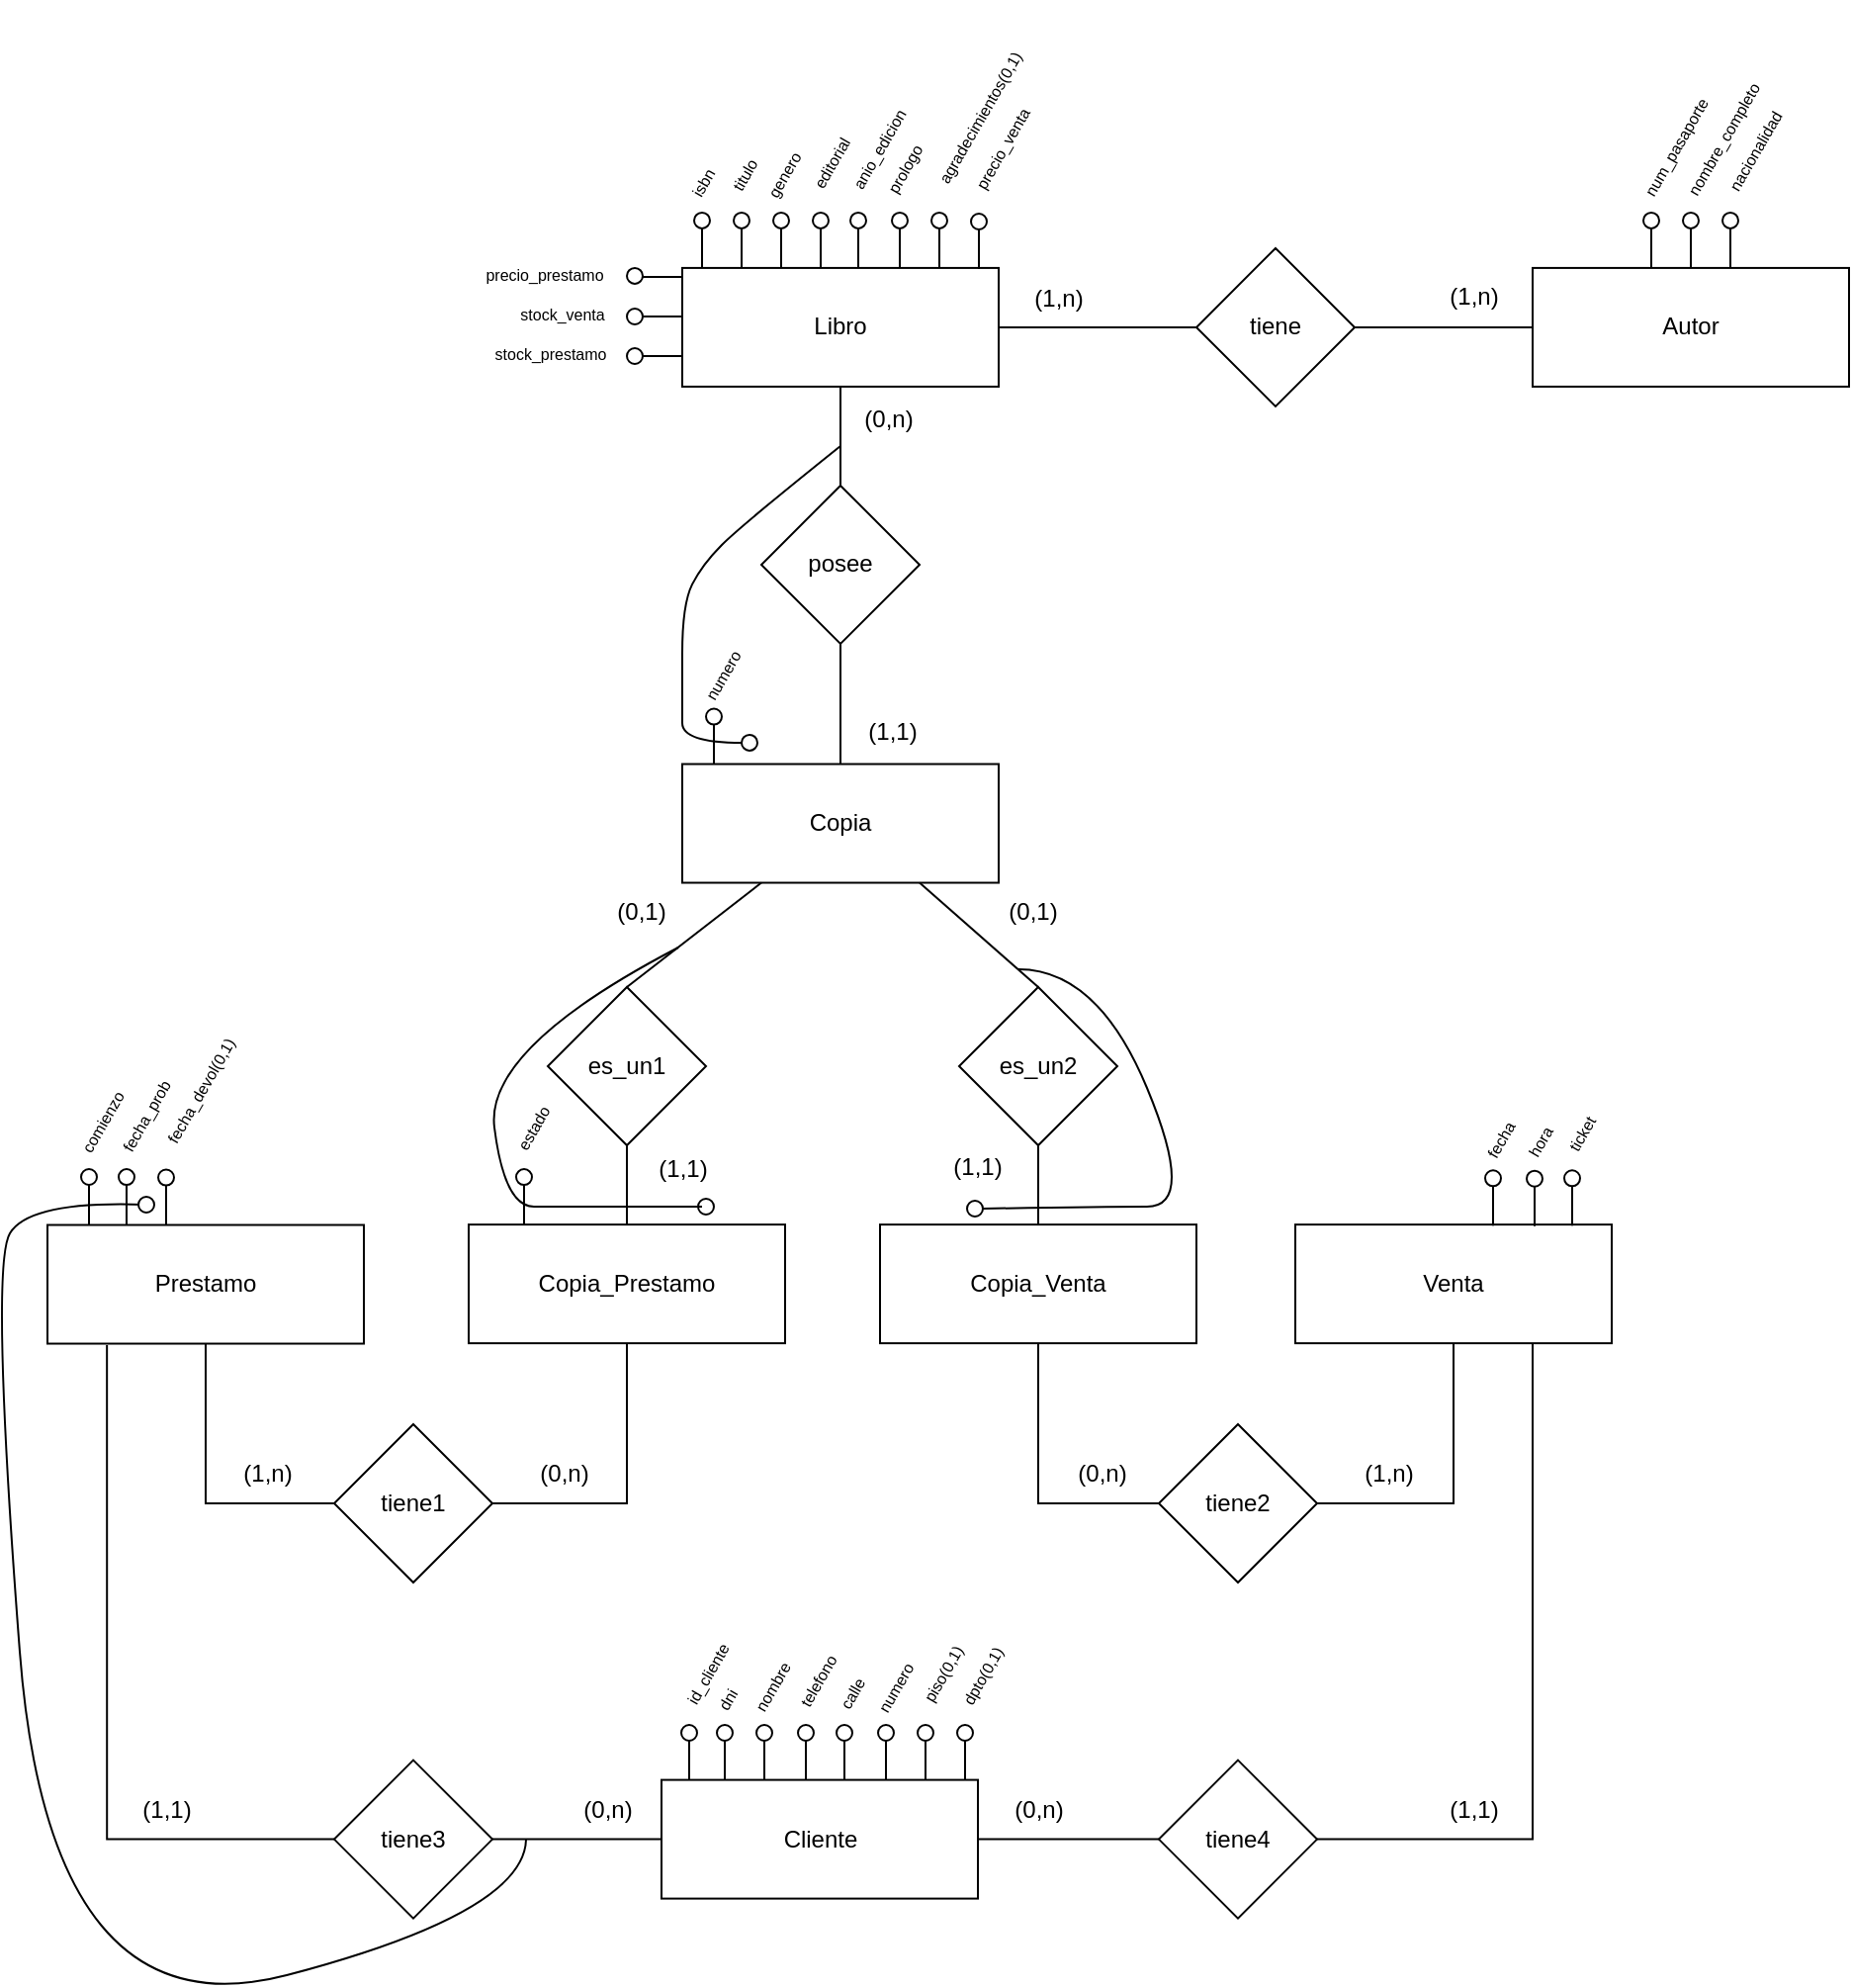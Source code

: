 <mxfile version="26.2.7">
  <diagram name="Page-1" id="rN2KOYrv98jf9-0r46Vi">
    <mxGraphModel dx="308" dy="187" grid="1" gridSize="10" guides="1" tooltips="1" connect="1" arrows="1" fold="1" page="1" pageScale="1" pageWidth="850" pageHeight="1100" math="0" shadow="0">
      <root>
        <mxCell id="0" />
        <mxCell id="1" parent="0" />
        <mxCell id="F5lC8ROlCVbnqiS2axrL-276" value="Libro" style="rounded=0;whiteSpace=wrap;html=1;" parent="1" vertex="1">
          <mxGeometry x="970" y="555.46" width="160" height="60" as="geometry" />
        </mxCell>
        <mxCell id="7832xU1PNel_KDjzZkY2-46" style="edgeStyle=orthogonalEdgeStyle;rounded=0;orthogonalLoop=1;jettySize=auto;html=1;entryX=0;entryY=0.5;entryDx=0;entryDy=0;endArrow=none;startFill=0;" parent="1" source="F5lC8ROlCVbnqiS2axrL-278" target="7832xU1PNel_KDjzZkY2-44" edge="1">
          <mxGeometry relative="1" as="geometry" />
        </mxCell>
        <mxCell id="F5lC8ROlCVbnqiS2axrL-278" value="Cliente" style="rounded=0;whiteSpace=wrap;html=1;" parent="1" vertex="1">
          <mxGeometry x="959.5" y="1319.8" width="160" height="60" as="geometry" />
        </mxCell>
        <mxCell id="F5lC8ROlCVbnqiS2axrL-279" value="Copia" style="rounded=0;whiteSpace=wrap;html=1;" parent="1" vertex="1">
          <mxGeometry x="970" y="806.26" width="160" height="60" as="geometry" />
        </mxCell>
        <mxCell id="iFXGM3Lhm5ijHi3Wt9cB-23" style="edgeStyle=orthogonalEdgeStyle;rounded=0;orthogonalLoop=1;jettySize=auto;html=1;entryX=0.5;entryY=1;entryDx=0;entryDy=0;endArrow=none;startFill=0;" edge="1" parent="1" source="F5lC8ROlCVbnqiS2axrL-281" target="iFXGM3Lhm5ijHi3Wt9cB-22">
          <mxGeometry relative="1" as="geometry" />
        </mxCell>
        <mxCell id="F5lC8ROlCVbnqiS2axrL-281" value="Copia_Venta" style="rounded=0;whiteSpace=wrap;html=1;" parent="1" vertex="1">
          <mxGeometry x="1070" y="1039.06" width="160" height="60" as="geometry" />
        </mxCell>
        <mxCell id="F5lC8ROlCVbnqiS2axrL-282" value="Copia_Prestamo" style="rounded=0;whiteSpace=wrap;html=1;" parent="1" vertex="1">
          <mxGeometry x="862" y="1039.06" width="160" height="60" as="geometry" />
        </mxCell>
        <mxCell id="F5lC8ROlCVbnqiS2axrL-284" value="Venta" style="rounded=0;whiteSpace=wrap;html=1;" parent="1" vertex="1">
          <mxGeometry x="1280" y="1039.06" width="160" height="60" as="geometry" />
        </mxCell>
        <mxCell id="F5lC8ROlCVbnqiS2axrL-286" value="Prestamo" style="rounded=0;whiteSpace=wrap;html=1;" parent="1" vertex="1">
          <mxGeometry x="649" y="1039.26" width="160" height="60" as="geometry" />
        </mxCell>
        <mxCell id="F5lC8ROlCVbnqiS2axrL-287" value="" style="group" parent="1" vertex="1" connectable="0">
          <mxGeometry x="976" y="527.462" width="8" height="28" as="geometry" />
        </mxCell>
        <mxCell id="F5lC8ROlCVbnqiS2axrL-288" value="" style="ellipse;whiteSpace=wrap;html=1;aspect=fixed;fillColor=light-dark(#FFFFFF,#FFFFFF);" parent="F5lC8ROlCVbnqiS2axrL-287" vertex="1">
          <mxGeometry width="8" height="8" as="geometry" />
        </mxCell>
        <mxCell id="F5lC8ROlCVbnqiS2axrL-289" style="edgeStyle=orthogonalEdgeStyle;rounded=0;orthogonalLoop=1;jettySize=auto;html=1;endArrow=none;startFill=0;" parent="F5lC8ROlCVbnqiS2axrL-287" edge="1">
          <mxGeometry relative="1" as="geometry">
            <mxPoint x="4" y="28" as="targetPoint" />
            <mxPoint x="4" y="8" as="sourcePoint" />
          </mxGeometry>
        </mxCell>
        <mxCell id="F5lC8ROlCVbnqiS2axrL-290" value="&lt;font style=&quot;font-size: 8px;&quot;&gt;isbn&lt;/font&gt;" style="text;html=1;align=center;verticalAlign=middle;resizable=0;points=[];autosize=1;strokeColor=none;fillColor=none;rotation=-60;" parent="1" vertex="1">
          <mxGeometry x="960" y="497.462" width="40" height="30" as="geometry" />
        </mxCell>
        <mxCell id="F5lC8ROlCVbnqiS2axrL-291" value="" style="group" parent="1" vertex="1" connectable="0">
          <mxGeometry x="996" y="527.462" width="8" height="28" as="geometry" />
        </mxCell>
        <mxCell id="F5lC8ROlCVbnqiS2axrL-292" value="" style="ellipse;whiteSpace=wrap;html=1;aspect=fixed;" parent="F5lC8ROlCVbnqiS2axrL-291" vertex="1">
          <mxGeometry width="8" height="8" as="geometry" />
        </mxCell>
        <mxCell id="F5lC8ROlCVbnqiS2axrL-293" style="edgeStyle=orthogonalEdgeStyle;rounded=0;orthogonalLoop=1;jettySize=auto;html=1;endArrow=none;startFill=0;" parent="F5lC8ROlCVbnqiS2axrL-291" edge="1">
          <mxGeometry relative="1" as="geometry">
            <mxPoint x="4" y="28" as="targetPoint" />
            <mxPoint x="4" y="8" as="sourcePoint" />
          </mxGeometry>
        </mxCell>
        <mxCell id="F5lC8ROlCVbnqiS2axrL-294" value="&lt;font style=&quot;font-size: 8px;&quot;&gt;titulo&lt;/font&gt;" style="text;html=1;align=center;verticalAlign=middle;resizable=0;points=[];autosize=1;strokeColor=none;fillColor=none;rotation=-60;" parent="1" vertex="1">
          <mxGeometry x="976" y="493.462" width="50" height="30" as="geometry" />
        </mxCell>
        <mxCell id="F5lC8ROlCVbnqiS2axrL-295" value="" style="group" parent="1" vertex="1" connectable="0">
          <mxGeometry x="1016" y="527.462" width="8" height="28" as="geometry" />
        </mxCell>
        <mxCell id="F5lC8ROlCVbnqiS2axrL-296" value="" style="ellipse;whiteSpace=wrap;html=1;aspect=fixed;" parent="F5lC8ROlCVbnqiS2axrL-295" vertex="1">
          <mxGeometry width="8" height="8" as="geometry" />
        </mxCell>
        <mxCell id="F5lC8ROlCVbnqiS2axrL-297" style="edgeStyle=orthogonalEdgeStyle;rounded=0;orthogonalLoop=1;jettySize=auto;html=1;endArrow=none;startFill=0;" parent="F5lC8ROlCVbnqiS2axrL-295" edge="1">
          <mxGeometry relative="1" as="geometry">
            <mxPoint x="4" y="28" as="targetPoint" />
            <mxPoint x="4" y="8" as="sourcePoint" />
          </mxGeometry>
        </mxCell>
        <mxCell id="F5lC8ROlCVbnqiS2axrL-298" value="&lt;font style=&quot;font-size: 8px;&quot;&gt;genero&lt;/font&gt;" style="text;html=1;align=center;verticalAlign=middle;resizable=0;points=[];autosize=1;strokeColor=none;fillColor=none;rotation=-60;" parent="1" vertex="1">
          <mxGeometry x="996" y="493.462" width="50" height="30" as="geometry" />
        </mxCell>
        <mxCell id="F5lC8ROlCVbnqiS2axrL-299" value="" style="group" parent="1" vertex="1" connectable="0">
          <mxGeometry x="1036" y="527.462" width="8" height="28" as="geometry" />
        </mxCell>
        <mxCell id="F5lC8ROlCVbnqiS2axrL-300" value="" style="ellipse;whiteSpace=wrap;html=1;aspect=fixed;" parent="F5lC8ROlCVbnqiS2axrL-299" vertex="1">
          <mxGeometry width="8" height="8" as="geometry" />
        </mxCell>
        <mxCell id="F5lC8ROlCVbnqiS2axrL-301" style="edgeStyle=orthogonalEdgeStyle;rounded=0;orthogonalLoop=1;jettySize=auto;html=1;endArrow=none;startFill=0;" parent="F5lC8ROlCVbnqiS2axrL-299" edge="1">
          <mxGeometry relative="1" as="geometry">
            <mxPoint x="4" y="28" as="targetPoint" />
            <mxPoint x="4" y="8" as="sourcePoint" />
          </mxGeometry>
        </mxCell>
        <mxCell id="F5lC8ROlCVbnqiS2axrL-302" value="&lt;font style=&quot;font-size: 8px;&quot;&gt;editorial&lt;/font&gt;" style="text;html=1;align=center;verticalAlign=middle;resizable=0;points=[];autosize=1;strokeColor=none;fillColor=none;rotation=-60;" parent="1" vertex="1">
          <mxGeometry x="1010" y="487.462" width="70" height="30" as="geometry" />
        </mxCell>
        <mxCell id="F5lC8ROlCVbnqiS2axrL-303" value="" style="group" parent="1" vertex="1" connectable="0">
          <mxGeometry x="1055" y="527.462" width="8" height="28" as="geometry" />
        </mxCell>
        <mxCell id="F5lC8ROlCVbnqiS2axrL-304" value="" style="ellipse;whiteSpace=wrap;html=1;aspect=fixed;" parent="F5lC8ROlCVbnqiS2axrL-303" vertex="1">
          <mxGeometry width="8" height="8" as="geometry" />
        </mxCell>
        <mxCell id="F5lC8ROlCVbnqiS2axrL-305" style="edgeStyle=orthogonalEdgeStyle;rounded=0;orthogonalLoop=1;jettySize=auto;html=1;endArrow=none;startFill=0;" parent="F5lC8ROlCVbnqiS2axrL-303" edge="1">
          <mxGeometry relative="1" as="geometry">
            <mxPoint x="4" y="28" as="targetPoint" />
            <mxPoint x="4" y="8" as="sourcePoint" />
          </mxGeometry>
        </mxCell>
        <mxCell id="F5lC8ROlCVbnqiS2axrL-306" value="&lt;font style=&quot;font-size: 8px;&quot;&gt;anio_edicion&lt;/font&gt;" style="text;html=1;align=center;verticalAlign=middle;resizable=0;points=[];autosize=1;strokeColor=none;fillColor=none;rotation=-60;" parent="1" vertex="1">
          <mxGeometry x="1029" y="480.462" width="80" height="30" as="geometry" />
        </mxCell>
        <mxCell id="F5lC8ROlCVbnqiS2axrL-307" value="" style="group" parent="1" vertex="1" connectable="0">
          <mxGeometry x="1076" y="527.462" width="8" height="28" as="geometry" />
        </mxCell>
        <mxCell id="F5lC8ROlCVbnqiS2axrL-308" value="" style="ellipse;whiteSpace=wrap;html=1;aspect=fixed;" parent="F5lC8ROlCVbnqiS2axrL-307" vertex="1">
          <mxGeometry width="8" height="8" as="geometry" />
        </mxCell>
        <mxCell id="F5lC8ROlCVbnqiS2axrL-309" style="edgeStyle=orthogonalEdgeStyle;rounded=0;orthogonalLoop=1;jettySize=auto;html=1;endArrow=none;startFill=0;" parent="F5lC8ROlCVbnqiS2axrL-307" edge="1">
          <mxGeometry relative="1" as="geometry">
            <mxPoint x="4" y="28" as="targetPoint" />
            <mxPoint x="4" y="8" as="sourcePoint" />
          </mxGeometry>
        </mxCell>
        <mxCell id="F5lC8ROlCVbnqiS2axrL-310" value="&lt;font style=&quot;font-size: 8px;&quot;&gt;prologo&lt;/font&gt;" style="text;html=1;align=center;verticalAlign=middle;resizable=0;points=[];autosize=1;strokeColor=none;fillColor=none;rotation=-60;" parent="1" vertex="1">
          <mxGeometry x="1052" y="490.462" width="60" height="30" as="geometry" />
        </mxCell>
        <mxCell id="F5lC8ROlCVbnqiS2axrL-311" value="" style="group" parent="1" vertex="1" connectable="0">
          <mxGeometry x="1096" y="527.462" width="8" height="28" as="geometry" />
        </mxCell>
        <mxCell id="F5lC8ROlCVbnqiS2axrL-312" value="" style="ellipse;whiteSpace=wrap;html=1;aspect=fixed;" parent="F5lC8ROlCVbnqiS2axrL-311" vertex="1">
          <mxGeometry width="8" height="8" as="geometry" />
        </mxCell>
        <mxCell id="F5lC8ROlCVbnqiS2axrL-313" style="edgeStyle=orthogonalEdgeStyle;rounded=0;orthogonalLoop=1;jettySize=auto;html=1;endArrow=none;startFill=0;" parent="F5lC8ROlCVbnqiS2axrL-311" edge="1">
          <mxGeometry relative="1" as="geometry">
            <mxPoint x="4" y="28" as="targetPoint" />
            <mxPoint x="4" y="8" as="sourcePoint" />
          </mxGeometry>
        </mxCell>
        <mxCell id="F5lC8ROlCVbnqiS2axrL-314" value="&lt;font style=&quot;font-size: 8px;&quot;&gt;agradecimientos(0,1)&lt;/font&gt;" style="text;html=1;align=center;verticalAlign=middle;resizable=0;points=[];autosize=1;strokeColor=none;fillColor=none;rotation=-60;" parent="1" vertex="1">
          <mxGeometry x="1060" y="464.462" width="120" height="30" as="geometry" />
        </mxCell>
        <mxCell id="F5lC8ROlCVbnqiS2axrL-315" value="Autor" style="rounded=0;whiteSpace=wrap;html=1;" parent="1" vertex="1">
          <mxGeometry x="1400" y="555.46" width="160" height="60" as="geometry" />
        </mxCell>
        <mxCell id="F5lC8ROlCVbnqiS2axrL-316" value="" style="group" parent="1" vertex="1" connectable="0">
          <mxGeometry x="1476" y="527.462" width="8" height="28" as="geometry" />
        </mxCell>
        <mxCell id="F5lC8ROlCVbnqiS2axrL-317" value="" style="ellipse;whiteSpace=wrap;html=1;aspect=fixed;" parent="F5lC8ROlCVbnqiS2axrL-316" vertex="1">
          <mxGeometry width="8" height="8" as="geometry" />
        </mxCell>
        <mxCell id="F5lC8ROlCVbnqiS2axrL-318" style="edgeStyle=orthogonalEdgeStyle;rounded=0;orthogonalLoop=1;jettySize=auto;html=1;endArrow=none;startFill=0;" parent="F5lC8ROlCVbnqiS2axrL-316" edge="1">
          <mxGeometry relative="1" as="geometry">
            <mxPoint x="4" y="28" as="targetPoint" />
            <mxPoint x="4" y="8" as="sourcePoint" />
          </mxGeometry>
        </mxCell>
        <mxCell id="F5lC8ROlCVbnqiS2axrL-319" value="&lt;font style=&quot;font-size: 8px;&quot;&gt;nombre_completo&lt;/font&gt;" style="text;html=1;align=center;verticalAlign=middle;resizable=0;points=[];autosize=1;strokeColor=none;fillColor=none;rotation=-60;" parent="1" vertex="1">
          <mxGeometry x="1446" y="475.462" width="100" height="30" as="geometry" />
        </mxCell>
        <mxCell id="F5lC8ROlCVbnqiS2axrL-320" value="" style="group" parent="1" vertex="1" connectable="0">
          <mxGeometry x="1496" y="527.462" width="8" height="28" as="geometry" />
        </mxCell>
        <mxCell id="F5lC8ROlCVbnqiS2axrL-321" value="" style="ellipse;whiteSpace=wrap;html=1;aspect=fixed;" parent="F5lC8ROlCVbnqiS2axrL-320" vertex="1">
          <mxGeometry width="8" height="8" as="geometry" />
        </mxCell>
        <mxCell id="F5lC8ROlCVbnqiS2axrL-322" style="edgeStyle=orthogonalEdgeStyle;rounded=0;orthogonalLoop=1;jettySize=auto;html=1;endArrow=none;startFill=0;" parent="F5lC8ROlCVbnqiS2axrL-320" edge="1">
          <mxGeometry relative="1" as="geometry">
            <mxPoint x="4" y="28" as="targetPoint" />
            <mxPoint x="4" y="8" as="sourcePoint" />
          </mxGeometry>
        </mxCell>
        <mxCell id="F5lC8ROlCVbnqiS2axrL-323" value="&lt;font style=&quot;font-size: 8px;&quot;&gt;nacionalidad&lt;/font&gt;" style="text;html=1;align=center;verticalAlign=middle;resizable=0;points=[];autosize=1;strokeColor=none;fillColor=none;rotation=-60;" parent="1" vertex="1">
          <mxGeometry x="1472" y="481.462" width="80" height="30" as="geometry" />
        </mxCell>
        <mxCell id="F5lC8ROlCVbnqiS2axrL-324" value="" style="group" parent="1" vertex="1" connectable="0">
          <mxGeometry x="1456" y="527.462" width="8" height="28" as="geometry" />
        </mxCell>
        <mxCell id="F5lC8ROlCVbnqiS2axrL-325" value="" style="ellipse;whiteSpace=wrap;html=1;aspect=fixed;fillColor=light-dark(#FFFFFF,#FFFFFF);" parent="F5lC8ROlCVbnqiS2axrL-324" vertex="1">
          <mxGeometry width="8" height="8" as="geometry" />
        </mxCell>
        <mxCell id="F5lC8ROlCVbnqiS2axrL-326" style="edgeStyle=orthogonalEdgeStyle;rounded=0;orthogonalLoop=1;jettySize=auto;html=1;endArrow=none;startFill=0;" parent="F5lC8ROlCVbnqiS2axrL-324" edge="1">
          <mxGeometry relative="1" as="geometry">
            <mxPoint x="4" y="28" as="targetPoint" />
            <mxPoint x="4" y="8" as="sourcePoint" />
          </mxGeometry>
        </mxCell>
        <mxCell id="F5lC8ROlCVbnqiS2axrL-327" value="&lt;font style=&quot;font-size: 8px;&quot;&gt;num_pasaporte&lt;/font&gt;" style="text;html=1;align=center;verticalAlign=middle;resizable=0;points=[];autosize=1;strokeColor=none;fillColor=none;rotation=-60;" parent="1" vertex="1">
          <mxGeometry x="1427" y="479.462" width="90" height="30" as="geometry" />
        </mxCell>
        <mxCell id="F5lC8ROlCVbnqiS2axrL-328" value="tiene" style="rhombus;whiteSpace=wrap;html=1;" parent="1" vertex="1">
          <mxGeometry x="1230" y="545.46" width="80" height="80" as="geometry" />
        </mxCell>
        <mxCell id="F5lC8ROlCVbnqiS2axrL-329" value="" style="endArrow=none;html=1;rounded=0;exitX=1;exitY=0.5;exitDx=0;exitDy=0;entryX=0;entryY=0.5;entryDx=0;entryDy=0;" parent="1" source="F5lC8ROlCVbnqiS2axrL-276" target="F5lC8ROlCVbnqiS2axrL-328" edge="1">
          <mxGeometry width="50" height="50" relative="1" as="geometry">
            <mxPoint x="1370" y="615.46" as="sourcePoint" />
            <mxPoint x="1420" y="565.46" as="targetPoint" />
          </mxGeometry>
        </mxCell>
        <mxCell id="F5lC8ROlCVbnqiS2axrL-330" value="" style="endArrow=none;html=1;rounded=0;exitX=1;exitY=0.5;exitDx=0;exitDy=0;entryX=0;entryY=0.5;entryDx=0;entryDy=0;" parent="1" source="F5lC8ROlCVbnqiS2axrL-328" target="F5lC8ROlCVbnqiS2axrL-315" edge="1">
          <mxGeometry width="50" height="50" relative="1" as="geometry">
            <mxPoint x="1370" y="615.46" as="sourcePoint" />
            <mxPoint x="1420" y="565.46" as="targetPoint" />
          </mxGeometry>
        </mxCell>
        <mxCell id="F5lC8ROlCVbnqiS2axrL-331" value="(1,n)" style="text;html=1;align=center;verticalAlign=middle;resizable=0;points=[];autosize=1;strokeColor=none;fillColor=none;" parent="1" vertex="1">
          <mxGeometry x="1130" y="556.0" width="60" height="30" as="geometry" />
        </mxCell>
        <mxCell id="F5lC8ROlCVbnqiS2axrL-332" value="(1,n)" style="text;html=1;align=center;verticalAlign=middle;resizable=0;points=[];autosize=1;strokeColor=none;fillColor=none;" parent="1" vertex="1">
          <mxGeometry x="1340" y="555.46" width="60" height="30" as="geometry" />
        </mxCell>
        <mxCell id="F5lC8ROlCVbnqiS2axrL-333" value="posee" style="rhombus;whiteSpace=wrap;html=1;" parent="1" vertex="1">
          <mxGeometry x="1010" y="665.46" width="80" height="80" as="geometry" />
        </mxCell>
        <mxCell id="F5lC8ROlCVbnqiS2axrL-334" value="" style="endArrow=none;html=1;rounded=0;exitX=0.5;exitY=0;exitDx=0;exitDy=0;entryX=0.5;entryY=1;entryDx=0;entryDy=0;" parent="1" source="F5lC8ROlCVbnqiS2axrL-333" target="F5lC8ROlCVbnqiS2axrL-276" edge="1">
          <mxGeometry width="50" height="50" relative="1" as="geometry">
            <mxPoint x="1110" y="655.46" as="sourcePoint" />
            <mxPoint x="1160" y="605.46" as="targetPoint" />
          </mxGeometry>
        </mxCell>
        <mxCell id="F5lC8ROlCVbnqiS2axrL-335" value="" style="endArrow=none;html=1;rounded=0;entryX=0.5;entryY=1;entryDx=0;entryDy=0;exitX=0.5;exitY=0;exitDx=0;exitDy=0;" parent="1" source="F5lC8ROlCVbnqiS2axrL-279" target="F5lC8ROlCVbnqiS2axrL-333" edge="1">
          <mxGeometry width="50" height="50" relative="1" as="geometry">
            <mxPoint x="1050" y="805.46" as="sourcePoint" />
            <mxPoint x="1190" y="795.46" as="targetPoint" />
          </mxGeometry>
        </mxCell>
        <mxCell id="F5lC8ROlCVbnqiS2axrL-336" value="(0,n)" style="text;html=1;align=center;verticalAlign=middle;resizable=0;points=[];autosize=1;strokeColor=none;fillColor=none;" parent="1" vertex="1">
          <mxGeometry x="1044" y="617.46" width="60" height="30" as="geometry" />
        </mxCell>
        <mxCell id="F5lC8ROlCVbnqiS2axrL-337" value="" style="group" parent="1" vertex="1" connectable="0">
          <mxGeometry x="982" y="778.262" width="8" height="28" as="geometry" />
        </mxCell>
        <mxCell id="F5lC8ROlCVbnqiS2axrL-338" value="" style="ellipse;whiteSpace=wrap;html=1;aspect=fixed;fillColor=light-dark(#FFFFFF,#FFFFFF);" parent="F5lC8ROlCVbnqiS2axrL-337" vertex="1">
          <mxGeometry width="8" height="8" as="geometry" />
        </mxCell>
        <mxCell id="F5lC8ROlCVbnqiS2axrL-339" style="edgeStyle=orthogonalEdgeStyle;rounded=0;orthogonalLoop=1;jettySize=auto;html=1;endArrow=none;startFill=0;" parent="F5lC8ROlCVbnqiS2axrL-337" edge="1">
          <mxGeometry relative="1" as="geometry">
            <mxPoint x="4" y="28" as="targetPoint" />
            <mxPoint x="4" y="8" as="sourcePoint" />
          </mxGeometry>
        </mxCell>
        <mxCell id="F5lC8ROlCVbnqiS2axrL-340" value="&lt;font style=&quot;font-size: 8px;&quot;&gt;numero&lt;/font&gt;" style="text;html=1;align=center;verticalAlign=middle;resizable=0;points=[];autosize=1;strokeColor=none;fillColor=none;rotation=-60;" parent="1" vertex="1">
          <mxGeometry x="965" y="746.462" width="50" height="30" as="geometry" />
        </mxCell>
        <mxCell id="F5lC8ROlCVbnqiS2axrL-341" value="" style="curved=1;endArrow=none;html=1;rounded=0;startFill=0;" parent="1" edge="1">
          <mxGeometry width="50" height="50" relative="1" as="geometry">
            <mxPoint x="1000" y="795.46" as="sourcePoint" />
            <mxPoint x="1050" y="645.46" as="targetPoint" />
            <Array as="points">
              <mxPoint x="970" y="795.46" />
              <mxPoint x="970" y="775.46" />
              <mxPoint x="970" y="725.46" />
              <mxPoint x="980" y="705.46" />
              <mxPoint x="1000" y="685.46" />
            </Array>
          </mxGeometry>
        </mxCell>
        <mxCell id="F5lC8ROlCVbnqiS2axrL-342" value="" style="group" parent="1" vertex="1" connectable="0">
          <mxGeometry x="1000" y="791.462" width="8" height="28" as="geometry" />
        </mxCell>
        <mxCell id="F5lC8ROlCVbnqiS2axrL-343" value="" style="ellipse;whiteSpace=wrap;html=1;aspect=fixed;fillColor=light-dark(#FFFFFF,#FFFFFF);" parent="F5lC8ROlCVbnqiS2axrL-342" vertex="1">
          <mxGeometry width="8" height="8" as="geometry" />
        </mxCell>
        <mxCell id="F5lC8ROlCVbnqiS2axrL-344" value="(1,1)" style="text;html=1;align=center;verticalAlign=middle;resizable=0;points=[];autosize=1;strokeColor=none;fillColor=none;" parent="1" vertex="1">
          <mxGeometry x="1046" y="775.46" width="60" height="30" as="geometry" />
        </mxCell>
        <mxCell id="F5lC8ROlCVbnqiS2axrL-348" value="" style="group" parent="1" vertex="1" connectable="0">
          <mxGeometry x="886" y="1011.062" width="8" height="28" as="geometry" />
        </mxCell>
        <mxCell id="F5lC8ROlCVbnqiS2axrL-349" value="" style="ellipse;whiteSpace=wrap;html=1;aspect=fixed;" parent="F5lC8ROlCVbnqiS2axrL-348" vertex="1">
          <mxGeometry width="8" height="8" as="geometry" />
        </mxCell>
        <mxCell id="F5lC8ROlCVbnqiS2axrL-350" style="edgeStyle=orthogonalEdgeStyle;rounded=0;orthogonalLoop=1;jettySize=auto;html=1;endArrow=none;startFill=0;" parent="F5lC8ROlCVbnqiS2axrL-348" edge="1">
          <mxGeometry relative="1" as="geometry">
            <mxPoint x="4" y="28" as="targetPoint" />
            <mxPoint x="4" y="8" as="sourcePoint" />
          </mxGeometry>
        </mxCell>
        <mxCell id="F5lC8ROlCVbnqiS2axrL-351" value="&lt;font style=&quot;font-size: 8px;&quot;&gt;estado&lt;/font&gt;" style="text;html=1;align=center;verticalAlign=middle;resizable=0;points=[];autosize=1;strokeColor=none;fillColor=none;rotation=-60;" parent="1" vertex="1">
          <mxGeometry x="869" y="975.262" width="50" height="30" as="geometry" />
        </mxCell>
        <mxCell id="F5lC8ROlCVbnqiS2axrL-363" value="&lt;font style=&quot;font-size: 8px;&quot;&gt;precio_prestamo&lt;/font&gt;" style="text;html=1;align=center;verticalAlign=middle;resizable=0;points=[];autosize=1;strokeColor=none;fillColor=none;rotation=0;" parent="1" vertex="1">
          <mxGeometry x="850" y="543.002" width="100" height="30" as="geometry" />
        </mxCell>
        <mxCell id="F5lC8ROlCVbnqiS2axrL-367" value="&lt;font style=&quot;font-size: 8px;&quot;&gt;stock_venta&lt;/font&gt;" style="text;html=1;align=center;verticalAlign=middle;resizable=0;points=[];autosize=1;strokeColor=none;fillColor=none;rotation=0;" parent="1" vertex="1">
          <mxGeometry x="869" y="563.002" width="80" height="30" as="geometry" />
        </mxCell>
        <mxCell id="F5lC8ROlCVbnqiS2axrL-369" value="" style="group" parent="1" vertex="1" connectable="0">
          <mxGeometry x="969.5" y="1292.002" width="8" height="28" as="geometry" />
        </mxCell>
        <mxCell id="F5lC8ROlCVbnqiS2axrL-370" value="" style="ellipse;whiteSpace=wrap;html=1;aspect=fixed;fillColor=light-dark(#FFFFFF,#FFFFFF);" parent="F5lC8ROlCVbnqiS2axrL-369" vertex="1">
          <mxGeometry width="8" height="8" as="geometry" />
        </mxCell>
        <mxCell id="F5lC8ROlCVbnqiS2axrL-371" style="edgeStyle=orthogonalEdgeStyle;rounded=0;orthogonalLoop=1;jettySize=auto;html=1;endArrow=none;startFill=0;" parent="F5lC8ROlCVbnqiS2axrL-369" edge="1">
          <mxGeometry relative="1" as="geometry">
            <mxPoint x="4" y="28" as="targetPoint" />
            <mxPoint x="4" y="8" as="sourcePoint" />
          </mxGeometry>
        </mxCell>
        <mxCell id="F5lC8ROlCVbnqiS2axrL-372" value="&lt;font style=&quot;font-size: 8px;&quot;&gt;id_cliente&lt;/font&gt;" style="text;html=1;align=center;verticalAlign=middle;resizable=0;points=[];autosize=1;strokeColor=none;fillColor=none;rotation=-60;" parent="1" vertex="1">
          <mxGeometry x="947" y="1251.002" width="70" height="30" as="geometry" />
        </mxCell>
        <mxCell id="F5lC8ROlCVbnqiS2axrL-373" value="" style="group" parent="1" vertex="1" connectable="0">
          <mxGeometry x="987.5" y="1292.002" width="8" height="28" as="geometry" />
        </mxCell>
        <mxCell id="F5lC8ROlCVbnqiS2axrL-374" value="" style="ellipse;whiteSpace=wrap;html=1;aspect=fixed;fillColor=light-dark(#FFFFFF,#FFFFFF);" parent="F5lC8ROlCVbnqiS2axrL-373" vertex="1">
          <mxGeometry width="8" height="8" as="geometry" />
        </mxCell>
        <mxCell id="F5lC8ROlCVbnqiS2axrL-375" style="edgeStyle=orthogonalEdgeStyle;rounded=0;orthogonalLoop=1;jettySize=auto;html=1;endArrow=none;startFill=0;" parent="F5lC8ROlCVbnqiS2axrL-373" edge="1">
          <mxGeometry relative="1" as="geometry">
            <mxPoint x="4" y="28" as="targetPoint" />
            <mxPoint x="4" y="8" as="sourcePoint" />
          </mxGeometry>
        </mxCell>
        <mxCell id="F5lC8ROlCVbnqiS2axrL-376" value="&lt;font style=&quot;font-size: 8px;&quot;&gt;dni&lt;/font&gt;" style="text;html=1;align=center;verticalAlign=middle;resizable=0;points=[];autosize=1;strokeColor=none;fillColor=none;rotation=-60;" parent="1" vertex="1">
          <mxGeometry x="972" y="1264.002" width="40" height="30" as="geometry" />
        </mxCell>
        <mxCell id="F5lC8ROlCVbnqiS2axrL-377" value="" style="group" parent="1" vertex="1" connectable="0">
          <mxGeometry x="1007.5" y="1292.002" width="8" height="28" as="geometry" />
        </mxCell>
        <mxCell id="F5lC8ROlCVbnqiS2axrL-378" value="" style="ellipse;whiteSpace=wrap;html=1;aspect=fixed;" parent="F5lC8ROlCVbnqiS2axrL-377" vertex="1">
          <mxGeometry width="8" height="8" as="geometry" />
        </mxCell>
        <mxCell id="F5lC8ROlCVbnqiS2axrL-379" style="edgeStyle=orthogonalEdgeStyle;rounded=0;orthogonalLoop=1;jettySize=auto;html=1;endArrow=none;startFill=0;" parent="F5lC8ROlCVbnqiS2axrL-377" edge="1">
          <mxGeometry relative="1" as="geometry">
            <mxPoint x="4" y="28" as="targetPoint" />
            <mxPoint x="4" y="8" as="sourcePoint" />
          </mxGeometry>
        </mxCell>
        <mxCell id="F5lC8ROlCVbnqiS2axrL-380" value="&lt;font style=&quot;font-size: 8px;&quot;&gt;nombre&lt;/font&gt;" style="text;html=1;align=center;verticalAlign=middle;resizable=0;points=[];autosize=1;strokeColor=none;fillColor=none;rotation=-60;" parent="1" vertex="1">
          <mxGeometry x="989.5" y="1258.002" width="50" height="30" as="geometry" />
        </mxCell>
        <mxCell id="F5lC8ROlCVbnqiS2axrL-381" value="" style="group" parent="1" vertex="1" connectable="0">
          <mxGeometry x="1028.5" y="1292.002" width="8" height="28" as="geometry" />
        </mxCell>
        <mxCell id="F5lC8ROlCVbnqiS2axrL-382" value="" style="ellipse;whiteSpace=wrap;html=1;aspect=fixed;" parent="F5lC8ROlCVbnqiS2axrL-381" vertex="1">
          <mxGeometry width="8" height="8" as="geometry" />
        </mxCell>
        <mxCell id="F5lC8ROlCVbnqiS2axrL-383" style="edgeStyle=orthogonalEdgeStyle;rounded=0;orthogonalLoop=1;jettySize=auto;html=1;endArrow=none;startFill=0;" parent="F5lC8ROlCVbnqiS2axrL-381" edge="1">
          <mxGeometry relative="1" as="geometry">
            <mxPoint x="4" y="28" as="targetPoint" />
            <mxPoint x="4" y="8" as="sourcePoint" />
          </mxGeometry>
        </mxCell>
        <mxCell id="F5lC8ROlCVbnqiS2axrL-384" value="&lt;font style=&quot;font-size: 8px;&quot;&gt;telefono&lt;/font&gt;" style="text;html=1;align=center;verticalAlign=middle;resizable=0;points=[];autosize=1;strokeColor=none;fillColor=none;rotation=-60;" parent="1" vertex="1">
          <mxGeometry x="1007.5" y="1255.002" width="60" height="30" as="geometry" />
        </mxCell>
        <mxCell id="F5lC8ROlCVbnqiS2axrL-399" value="&lt;font style=&quot;font-size: 8px;&quot;&gt;calle&lt;/font&gt;" style="text;html=1;align=center;verticalAlign=middle;resizable=0;points=[];autosize=1;strokeColor=none;fillColor=none;rotation=-60;" parent="1" vertex="1">
          <mxGeometry x="1030" y="1261.002" width="50" height="30" as="geometry" />
        </mxCell>
        <mxCell id="F5lC8ROlCVbnqiS2axrL-400" value="&lt;font style=&quot;font-size: 8px;&quot;&gt;numero&lt;/font&gt;" style="text;html=1;align=center;verticalAlign=middle;resizable=0;points=[];autosize=1;strokeColor=none;fillColor=none;rotation=-60;" parent="1" vertex="1">
          <mxGeometry x="1052" y="1258.002" width="50" height="30" as="geometry" />
        </mxCell>
        <mxCell id="F5lC8ROlCVbnqiS2axrL-401" value="&lt;font style=&quot;font-size: 8px;&quot;&gt;piso(0,1)&lt;/font&gt;" style="text;html=1;align=center;verticalAlign=middle;resizable=0;points=[];autosize=1;strokeColor=none;fillColor=none;rotation=-60;" parent="1" vertex="1">
          <mxGeometry x="1066" y="1251.002" width="70" height="30" as="geometry" />
        </mxCell>
        <mxCell id="F5lC8ROlCVbnqiS2axrL-402" value="&lt;font style=&quot;font-size: 8px;&quot;&gt;dpto(0,1)&lt;/font&gt;" style="text;html=1;align=center;verticalAlign=middle;resizable=0;points=[];autosize=1;strokeColor=none;fillColor=none;rotation=-60;" parent="1" vertex="1">
          <mxGeometry x="1086" y="1252.002" width="70" height="30" as="geometry" />
        </mxCell>
        <mxCell id="F5lC8ROlCVbnqiS2axrL-406" value="" style="group" parent="1" vertex="1" connectable="0">
          <mxGeometry x="705" y="1011.262" width="8" height="28" as="geometry" />
        </mxCell>
        <mxCell id="F5lC8ROlCVbnqiS2axrL-407" value="" style="ellipse;whiteSpace=wrap;html=1;aspect=fixed;" parent="F5lC8ROlCVbnqiS2axrL-406" vertex="1">
          <mxGeometry width="8" height="8" as="geometry" />
        </mxCell>
        <mxCell id="F5lC8ROlCVbnqiS2axrL-408" style="edgeStyle=orthogonalEdgeStyle;rounded=0;orthogonalLoop=1;jettySize=auto;html=1;endArrow=none;startFill=0;" parent="F5lC8ROlCVbnqiS2axrL-406" edge="1">
          <mxGeometry relative="1" as="geometry">
            <mxPoint x="4" y="28" as="targetPoint" />
            <mxPoint x="4" y="8" as="sourcePoint" />
          </mxGeometry>
        </mxCell>
        <mxCell id="F5lC8ROlCVbnqiS2axrL-409" value="&lt;font style=&quot;font-size: 8px;&quot;&gt;fecha_devol(0,1)&lt;/font&gt;" style="text;html=1;align=center;verticalAlign=middle;resizable=0;points=[];autosize=1;strokeColor=none;fillColor=none;rotation=-60;" parent="1" vertex="1">
          <mxGeometry x="676" y="956.462" width="100" height="30" as="geometry" />
        </mxCell>
        <mxCell id="F5lC8ROlCVbnqiS2axrL-410" value="" style="group" parent="1" vertex="1" connectable="0">
          <mxGeometry x="685" y="1011.062" width="8" height="28" as="geometry" />
        </mxCell>
        <mxCell id="F5lC8ROlCVbnqiS2axrL-411" value="" style="ellipse;whiteSpace=wrap;html=1;aspect=fixed;" parent="F5lC8ROlCVbnqiS2axrL-410" vertex="1">
          <mxGeometry width="8" height="8" as="geometry" />
        </mxCell>
        <mxCell id="F5lC8ROlCVbnqiS2axrL-412" style="edgeStyle=orthogonalEdgeStyle;rounded=0;orthogonalLoop=1;jettySize=auto;html=1;endArrow=none;startFill=0;" parent="F5lC8ROlCVbnqiS2axrL-410" edge="1">
          <mxGeometry relative="1" as="geometry">
            <mxPoint x="4" y="28" as="targetPoint" />
            <mxPoint x="4" y="8" as="sourcePoint" />
          </mxGeometry>
        </mxCell>
        <mxCell id="F5lC8ROlCVbnqiS2axrL-413" value="&lt;font style=&quot;font-size: 8px;&quot;&gt;fecha_prob&lt;/font&gt;" style="text;html=1;align=center;verticalAlign=middle;resizable=0;points=[];autosize=1;strokeColor=none;fillColor=none;rotation=-60;" parent="1" vertex="1">
          <mxGeometry x="663" y="969.002" width="70" height="30" as="geometry" />
        </mxCell>
        <mxCell id="F5lC8ROlCVbnqiS2axrL-424" value="" style="group" parent="1" vertex="1" connectable="0">
          <mxGeometry x="1397" y="1011.862" width="8" height="28" as="geometry" />
        </mxCell>
        <mxCell id="F5lC8ROlCVbnqiS2axrL-425" value="" style="ellipse;whiteSpace=wrap;html=1;aspect=fixed;" parent="F5lC8ROlCVbnqiS2axrL-424" vertex="1">
          <mxGeometry width="8" height="8" as="geometry" />
        </mxCell>
        <mxCell id="F5lC8ROlCVbnqiS2axrL-426" style="edgeStyle=orthogonalEdgeStyle;rounded=0;orthogonalLoop=1;jettySize=auto;html=1;endArrow=none;startFill=0;" parent="F5lC8ROlCVbnqiS2axrL-424" edge="1">
          <mxGeometry relative="1" as="geometry">
            <mxPoint x="4" y="28" as="targetPoint" />
            <mxPoint x="4" y="8" as="sourcePoint" />
          </mxGeometry>
        </mxCell>
        <mxCell id="F5lC8ROlCVbnqiS2axrL-427" value="&lt;font style=&quot;font-size: 8px;&quot;&gt;fecha&lt;/font&gt;" style="text;html=1;align=center;verticalAlign=middle;resizable=0;points=[];autosize=1;strokeColor=none;fillColor=none;rotation=-60;" parent="1" vertex="1">
          <mxGeometry x="1358" y="981.062" width="50" height="30" as="geometry" />
        </mxCell>
        <mxCell id="F5lC8ROlCVbnqiS2axrL-428" value="" style="group" parent="1" vertex="1" connectable="0">
          <mxGeometry x="1376" y="1011.662" width="8" height="28" as="geometry" />
        </mxCell>
        <mxCell id="F5lC8ROlCVbnqiS2axrL-429" value="" style="ellipse;whiteSpace=wrap;html=1;aspect=fixed;" parent="F5lC8ROlCVbnqiS2axrL-428" vertex="1">
          <mxGeometry width="8" height="8" as="geometry" />
        </mxCell>
        <mxCell id="F5lC8ROlCVbnqiS2axrL-430" style="edgeStyle=orthogonalEdgeStyle;rounded=0;orthogonalLoop=1;jettySize=auto;html=1;endArrow=none;startFill=0;" parent="F5lC8ROlCVbnqiS2axrL-428" edge="1">
          <mxGeometry relative="1" as="geometry">
            <mxPoint x="4" y="28" as="targetPoint" />
            <mxPoint x="4" y="8" as="sourcePoint" />
          </mxGeometry>
        </mxCell>
        <mxCell id="F5lC8ROlCVbnqiS2axrL-431" value="&lt;font style=&quot;font-size: 8px;&quot;&gt;hora&lt;/font&gt;" style="text;html=1;align=center;verticalAlign=middle;resizable=0;points=[];autosize=1;strokeColor=none;fillColor=none;rotation=-60;" parent="1" vertex="1">
          <mxGeometry x="1383" y="982.062" width="40" height="30" as="geometry" />
        </mxCell>
        <mxCell id="F5lC8ROlCVbnqiS2axrL-432" value="" style="group" parent="1" vertex="1" connectable="0">
          <mxGeometry x="1416" y="1011.662" width="8" height="28" as="geometry" />
        </mxCell>
        <mxCell id="F5lC8ROlCVbnqiS2axrL-433" value="" style="ellipse;whiteSpace=wrap;html=1;aspect=fixed;fillColor=light-dark(#FFFFFF,#FFFFFF);" parent="F5lC8ROlCVbnqiS2axrL-432" vertex="1">
          <mxGeometry width="8" height="8" as="geometry" />
        </mxCell>
        <mxCell id="F5lC8ROlCVbnqiS2axrL-434" style="edgeStyle=orthogonalEdgeStyle;rounded=0;orthogonalLoop=1;jettySize=auto;html=1;endArrow=none;startFill=0;" parent="F5lC8ROlCVbnqiS2axrL-432" edge="1">
          <mxGeometry relative="1" as="geometry">
            <mxPoint x="4" y="28" as="targetPoint" />
            <mxPoint x="4" y="8" as="sourcePoint" />
          </mxGeometry>
        </mxCell>
        <mxCell id="F5lC8ROlCVbnqiS2axrL-435" value="&lt;font style=&quot;font-size: 8px;&quot;&gt;ticket&lt;/font&gt;" style="text;html=1;align=center;verticalAlign=middle;resizable=0;points=[];autosize=1;strokeColor=none;fillColor=none;rotation=-60;" parent="1" vertex="1">
          <mxGeometry x="1399" y="978.002" width="50" height="30" as="geometry" />
        </mxCell>
        <mxCell id="F5lC8ROlCVbnqiS2axrL-437" value="tiene2" style="rhombus;whiteSpace=wrap;html=1;" parent="1" vertex="1">
          <mxGeometry x="1211" y="1140.0" width="80" height="80" as="geometry" />
        </mxCell>
        <mxCell id="F5lC8ROlCVbnqiS2axrL-441" style="edgeStyle=orthogonalEdgeStyle;rounded=0;orthogonalLoop=1;jettySize=auto;html=1;endArrow=none;startFill=0;entryX=0.5;entryY=1;entryDx=0;entryDy=0;exitX=0;exitY=0.5;exitDx=0;exitDy=0;" parent="1" source="F5lC8ROlCVbnqiS2axrL-442" target="F5lC8ROlCVbnqiS2axrL-286" edge="1">
          <mxGeometry relative="1" as="geometry">
            <mxPoint x="427" y="1084.46" as="targetPoint" />
          </mxGeometry>
        </mxCell>
        <mxCell id="F5lC8ROlCVbnqiS2axrL-442" value="tiene1" style="rhombus;whiteSpace=wrap;html=1;" parent="1" vertex="1">
          <mxGeometry x="794" y="1140.0" width="80" height="80" as="geometry" />
        </mxCell>
        <mxCell id="F5lC8ROlCVbnqiS2axrL-443" value="(1,n)" style="text;html=1;align=center;verticalAlign=middle;resizable=0;points=[];autosize=1;strokeColor=none;fillColor=none;" parent="1" vertex="1">
          <mxGeometry x="730" y="1150.0" width="60" height="30" as="geometry" />
        </mxCell>
        <mxCell id="F5lC8ROlCVbnqiS2axrL-444" value="(1,n)" style="text;html=1;align=center;verticalAlign=middle;resizable=0;points=[];autosize=1;strokeColor=none;fillColor=none;" parent="1" vertex="1">
          <mxGeometry x="1297" y="1150.0" width="60" height="30" as="geometry" />
        </mxCell>
        <mxCell id="7832xU1PNel_KDjzZkY2-37" style="edgeStyle=orthogonalEdgeStyle;rounded=0;orthogonalLoop=1;jettySize=auto;html=1;endArrow=none;startFill=0;entryX=0.5;entryY=1;entryDx=0;entryDy=0;exitX=1;exitY=0.5;exitDx=0;exitDy=0;" parent="1" source="F5lC8ROlCVbnqiS2axrL-442" target="F5lC8ROlCVbnqiS2axrL-282" edge="1">
          <mxGeometry relative="1" as="geometry">
            <mxPoint x="739" y="1109" as="targetPoint" />
            <mxPoint x="804" y="1190" as="sourcePoint" />
          </mxGeometry>
        </mxCell>
        <mxCell id="7832xU1PNel_KDjzZkY2-38" style="edgeStyle=orthogonalEdgeStyle;rounded=0;orthogonalLoop=1;jettySize=auto;html=1;endArrow=none;startFill=0;entryX=0.5;entryY=1;entryDx=0;entryDy=0;exitX=0;exitY=0.5;exitDx=0;exitDy=0;" parent="1" source="F5lC8ROlCVbnqiS2axrL-437" target="F5lC8ROlCVbnqiS2axrL-281" edge="1">
          <mxGeometry relative="1" as="geometry">
            <mxPoint x="952" y="1108" as="targetPoint" />
            <mxPoint x="884" y="1190" as="sourcePoint" />
          </mxGeometry>
        </mxCell>
        <mxCell id="7832xU1PNel_KDjzZkY2-39" style="edgeStyle=orthogonalEdgeStyle;rounded=0;orthogonalLoop=1;jettySize=auto;html=1;endArrow=none;startFill=0;entryX=0.5;entryY=1;entryDx=0;entryDy=0;exitX=1;exitY=0.5;exitDx=0;exitDy=0;" parent="1" source="F5lC8ROlCVbnqiS2axrL-437" target="F5lC8ROlCVbnqiS2axrL-284" edge="1">
          <mxGeometry relative="1" as="geometry">
            <mxPoint x="1160" y="1108" as="targetPoint" />
            <mxPoint x="1221" y="1190" as="sourcePoint" />
          </mxGeometry>
        </mxCell>
        <mxCell id="7832xU1PNel_KDjzZkY2-40" value="(0,n)" style="text;html=1;align=center;verticalAlign=middle;resizable=0;points=[];autosize=1;strokeColor=none;fillColor=none;" parent="1" vertex="1">
          <mxGeometry x="1152" y="1150.0" width="60" height="30" as="geometry" />
        </mxCell>
        <mxCell id="7832xU1PNel_KDjzZkY2-41" value="(0,n)" style="text;html=1;align=center;verticalAlign=middle;resizable=0;points=[];autosize=1;strokeColor=none;fillColor=none;" parent="1" vertex="1">
          <mxGeometry x="880" y="1150.0" width="60" height="30" as="geometry" />
        </mxCell>
        <mxCell id="7832xU1PNel_KDjzZkY2-45" style="edgeStyle=orthogonalEdgeStyle;rounded=0;orthogonalLoop=1;jettySize=auto;html=1;entryX=0;entryY=0.5;entryDx=0;entryDy=0;endArrow=none;startFill=0;" parent="1" source="7832xU1PNel_KDjzZkY2-43" target="F5lC8ROlCVbnqiS2axrL-278" edge="1">
          <mxGeometry relative="1" as="geometry" />
        </mxCell>
        <mxCell id="7832xU1PNel_KDjzZkY2-43" value="tiene3" style="rhombus;whiteSpace=wrap;html=1;" parent="1" vertex="1">
          <mxGeometry x="794" y="1309.8" width="80" height="80" as="geometry" />
        </mxCell>
        <mxCell id="7832xU1PNel_KDjzZkY2-47" style="edgeStyle=orthogonalEdgeStyle;rounded=0;orthogonalLoop=1;jettySize=auto;html=1;entryX=0.75;entryY=1;entryDx=0;entryDy=0;exitX=1;exitY=0.5;exitDx=0;exitDy=0;endArrow=none;startFill=0;" parent="1" source="7832xU1PNel_KDjzZkY2-44" target="F5lC8ROlCVbnqiS2axrL-284" edge="1">
          <mxGeometry relative="1" as="geometry" />
        </mxCell>
        <mxCell id="7832xU1PNel_KDjzZkY2-44" value="tiene4" style="rhombus;whiteSpace=wrap;html=1;" parent="1" vertex="1">
          <mxGeometry x="1211" y="1309.8" width="80" height="80" as="geometry" />
        </mxCell>
        <mxCell id="7832xU1PNel_KDjzZkY2-48" style="edgeStyle=orthogonalEdgeStyle;rounded=0;orthogonalLoop=1;jettySize=auto;html=1;entryX=0.188;entryY=1.012;entryDx=0;entryDy=0;entryPerimeter=0;exitX=0;exitY=0.5;exitDx=0;exitDy=0;endArrow=none;startFill=0;" parent="1" source="7832xU1PNel_KDjzZkY2-43" target="F5lC8ROlCVbnqiS2axrL-286" edge="1">
          <mxGeometry relative="1" as="geometry" />
        </mxCell>
        <mxCell id="J5Ex0tkJPNTa1uqSkUcM-1" value="" style="curved=1;endArrow=none;html=1;rounded=0;startFill=0;" parent="1" edge="1">
          <mxGeometry width="50" height="50" relative="1" as="geometry">
            <mxPoint x="891" y="1350" as="sourcePoint" />
            <mxPoint x="698" y="1029" as="targetPoint" />
            <Array as="points">
              <mxPoint x="890" y="1387" />
              <mxPoint x="650" y="1450" />
              <mxPoint x="620" y="1060" />
              <mxPoint x="640" y="1027" />
            </Array>
          </mxGeometry>
        </mxCell>
        <mxCell id="J5Ex0tkJPNTa1uqSkUcM-2" value="" style="ellipse;whiteSpace=wrap;html=1;aspect=fixed;fillColor=light-dark(#FFFFFF,#FFFFFF);" parent="1" vertex="1">
          <mxGeometry x="695" y="1025.002" width="8" height="8" as="geometry" />
        </mxCell>
        <mxCell id="LuJj2Wv7cUH8_u7BbWKL-1" value="(0,n)" style="text;html=1;align=center;verticalAlign=middle;resizable=0;points=[];autosize=1;strokeColor=none;fillColor=none;" parent="1" vertex="1">
          <mxGeometry x="902" y="1319.8" width="60" height="30" as="geometry" />
        </mxCell>
        <mxCell id="LuJj2Wv7cUH8_u7BbWKL-2" value="(1,1)" style="text;html=1;align=center;verticalAlign=middle;resizable=0;points=[];autosize=1;strokeColor=none;fillColor=none;" parent="1" vertex="1">
          <mxGeometry x="679" y="1319.8" width="60" height="30" as="geometry" />
        </mxCell>
        <mxCell id="LuJj2Wv7cUH8_u7BbWKL-3" value="(0,n)" style="text;html=1;align=center;verticalAlign=middle;resizable=0;points=[];autosize=1;strokeColor=none;fillColor=none;" parent="1" vertex="1">
          <mxGeometry x="1120" y="1319.8" width="60" height="30" as="geometry" />
        </mxCell>
        <mxCell id="LuJj2Wv7cUH8_u7BbWKL-4" value="(1,1)" style="text;html=1;align=center;verticalAlign=middle;resizable=0;points=[];autosize=1;strokeColor=none;fillColor=none;" parent="1" vertex="1">
          <mxGeometry x="1340" y="1319.8" width="60" height="30" as="geometry" />
        </mxCell>
        <mxCell id="B2ohN6zCcqUy4PUC5bah-1" value="" style="group;rotation=-90;" parent="1" vertex="1" connectable="0">
          <mxGeometry x="952" y="545.462" width="8" height="28" as="geometry" />
        </mxCell>
        <mxCell id="B2ohN6zCcqUy4PUC5bah-2" value="" style="ellipse;whiteSpace=wrap;html=1;aspect=fixed;rotation=-90;" parent="B2ohN6zCcqUy4PUC5bah-1" vertex="1">
          <mxGeometry x="-10" y="10" width="8" height="8" as="geometry" />
        </mxCell>
        <mxCell id="B2ohN6zCcqUy4PUC5bah-4" value="" style="group;rotation=-90;" parent="1" vertex="1" connectable="0">
          <mxGeometry x="952" y="566.002" width="8" height="28" as="geometry" />
        </mxCell>
        <mxCell id="B2ohN6zCcqUy4PUC5bah-5" value="" style="ellipse;whiteSpace=wrap;html=1;aspect=fixed;rotation=-90;" parent="B2ohN6zCcqUy4PUC5bah-4" vertex="1">
          <mxGeometry x="-10" y="10" width="8" height="8" as="geometry" />
        </mxCell>
        <mxCell id="B2ohN6zCcqUy4PUC5bah-6" style="edgeStyle=orthogonalEdgeStyle;rounded=0;orthogonalLoop=1;jettySize=auto;html=1;endArrow=none;startFill=0;" parent="B2ohN6zCcqUy4PUC5bah-4" edge="1">
          <mxGeometry relative="1" as="geometry">
            <mxPoint x="18" y="14" as="targetPoint" />
            <mxPoint x="-2" y="14" as="sourcePoint" />
          </mxGeometry>
        </mxCell>
        <mxCell id="B2ohN6zCcqUy4PUC5bah-3" style="edgeStyle=orthogonalEdgeStyle;rounded=0;orthogonalLoop=1;jettySize=auto;html=1;endArrow=none;startFill=0;" parent="1" edge="1">
          <mxGeometry relative="1" as="geometry">
            <mxPoint x="970" y="560.002" as="targetPoint" />
            <mxPoint x="950" y="560.002" as="sourcePoint" />
          </mxGeometry>
        </mxCell>
        <mxCell id="B2ohN6zCcqUy4PUC5bah-7" value="" style="group;rotation=-90;" parent="1" vertex="1" connectable="0">
          <mxGeometry x="952" y="586.002" width="8" height="28" as="geometry" />
        </mxCell>
        <mxCell id="B2ohN6zCcqUy4PUC5bah-8" value="" style="ellipse;whiteSpace=wrap;html=1;aspect=fixed;rotation=-90;" parent="B2ohN6zCcqUy4PUC5bah-7" vertex="1">
          <mxGeometry x="-10" y="10" width="8" height="8" as="geometry" />
        </mxCell>
        <mxCell id="B2ohN6zCcqUy4PUC5bah-9" style="edgeStyle=orthogonalEdgeStyle;rounded=0;orthogonalLoop=1;jettySize=auto;html=1;endArrow=none;startFill=0;" parent="B2ohN6zCcqUy4PUC5bah-7" edge="1">
          <mxGeometry relative="1" as="geometry">
            <mxPoint x="18" y="14" as="targetPoint" />
            <mxPoint x="-2" y="14" as="sourcePoint" />
          </mxGeometry>
        </mxCell>
        <mxCell id="B2ohN6zCcqUy4PUC5bah-11" value="" style="group" parent="1" vertex="1" connectable="0">
          <mxGeometry x="1116" y="528.002" width="8" height="28" as="geometry" />
        </mxCell>
        <mxCell id="B2ohN6zCcqUy4PUC5bah-12" value="" style="ellipse;whiteSpace=wrap;html=1;aspect=fixed;" parent="B2ohN6zCcqUy4PUC5bah-11" vertex="1">
          <mxGeometry width="8" height="8" as="geometry" />
        </mxCell>
        <mxCell id="B2ohN6zCcqUy4PUC5bah-13" style="edgeStyle=orthogonalEdgeStyle;rounded=0;orthogonalLoop=1;jettySize=auto;html=1;endArrow=none;startFill=0;" parent="B2ohN6zCcqUy4PUC5bah-11" edge="1">
          <mxGeometry relative="1" as="geometry">
            <mxPoint x="4" y="28" as="targetPoint" />
            <mxPoint x="4" y="8" as="sourcePoint" />
          </mxGeometry>
        </mxCell>
        <mxCell id="B2ohN6zCcqUy4PUC5bah-14" value="&lt;font style=&quot;font-size: 8px;&quot;&gt;precio_venta&lt;/font&gt;" style="text;html=1;align=center;verticalAlign=middle;resizable=0;points=[];autosize=1;strokeColor=none;fillColor=none;rotation=-60;" parent="1" vertex="1">
          <mxGeometry x="1091" y="480.002" width="80" height="30" as="geometry" />
        </mxCell>
        <mxCell id="B2ohN6zCcqUy4PUC5bah-15" value="&lt;font style=&quot;font-size: 8px;&quot;&gt;stock_prestamo&lt;/font&gt;" style="text;html=1;align=center;verticalAlign=middle;resizable=0;points=[];autosize=1;strokeColor=none;fillColor=none;rotation=0;" parent="1" vertex="1">
          <mxGeometry x="858" y="583.002" width="90" height="30" as="geometry" />
        </mxCell>
        <mxCell id="iFXGM3Lhm5ijHi3Wt9cB-2" value="" style="group" vertex="1" connectable="0" parent="1">
          <mxGeometry x="666" y="1011.002" width="8" height="28" as="geometry" />
        </mxCell>
        <mxCell id="iFXGM3Lhm5ijHi3Wt9cB-3" value="" style="ellipse;whiteSpace=wrap;html=1;aspect=fixed;" vertex="1" parent="iFXGM3Lhm5ijHi3Wt9cB-2">
          <mxGeometry width="8" height="8" as="geometry" />
        </mxCell>
        <mxCell id="iFXGM3Lhm5ijHi3Wt9cB-4" style="edgeStyle=orthogonalEdgeStyle;rounded=0;orthogonalLoop=1;jettySize=auto;html=1;endArrow=none;startFill=0;" edge="1" parent="iFXGM3Lhm5ijHi3Wt9cB-2">
          <mxGeometry relative="1" as="geometry">
            <mxPoint x="4" y="28" as="targetPoint" />
            <mxPoint x="4" y="8" as="sourcePoint" />
          </mxGeometry>
        </mxCell>
        <mxCell id="iFXGM3Lhm5ijHi3Wt9cB-5" value="&lt;font style=&quot;font-size: 8px;&quot;&gt;comienzo&lt;/font&gt;" style="text;html=1;align=center;verticalAlign=middle;resizable=0;points=[];autosize=1;strokeColor=none;fillColor=none;rotation=-60;" vertex="1" parent="1">
          <mxGeometry x="646" y="972.002" width="60" height="30" as="geometry" />
        </mxCell>
        <mxCell id="iFXGM3Lhm5ijHi3Wt9cB-6" value="" style="group" vertex="1" connectable="0" parent="1">
          <mxGeometry x="1048" y="1292.002" width="8" height="28" as="geometry" />
        </mxCell>
        <mxCell id="iFXGM3Lhm5ijHi3Wt9cB-7" value="" style="ellipse;whiteSpace=wrap;html=1;aspect=fixed;" vertex="1" parent="iFXGM3Lhm5ijHi3Wt9cB-6">
          <mxGeometry width="8" height="8" as="geometry" />
        </mxCell>
        <mxCell id="iFXGM3Lhm5ijHi3Wt9cB-8" style="edgeStyle=orthogonalEdgeStyle;rounded=0;orthogonalLoop=1;jettySize=auto;html=1;endArrow=none;startFill=0;" edge="1" parent="iFXGM3Lhm5ijHi3Wt9cB-6">
          <mxGeometry relative="1" as="geometry">
            <mxPoint x="4" y="28" as="targetPoint" />
            <mxPoint x="4" y="8" as="sourcePoint" />
          </mxGeometry>
        </mxCell>
        <mxCell id="iFXGM3Lhm5ijHi3Wt9cB-9" value="" style="group" vertex="1" connectable="0" parent="1">
          <mxGeometry x="1069" y="1292.002" width="8" height="28" as="geometry" />
        </mxCell>
        <mxCell id="iFXGM3Lhm5ijHi3Wt9cB-10" value="" style="ellipse;whiteSpace=wrap;html=1;aspect=fixed;" vertex="1" parent="iFXGM3Lhm5ijHi3Wt9cB-9">
          <mxGeometry width="8" height="8" as="geometry" />
        </mxCell>
        <mxCell id="iFXGM3Lhm5ijHi3Wt9cB-11" style="edgeStyle=orthogonalEdgeStyle;rounded=0;orthogonalLoop=1;jettySize=auto;html=1;endArrow=none;startFill=0;" edge="1" parent="iFXGM3Lhm5ijHi3Wt9cB-9">
          <mxGeometry relative="1" as="geometry">
            <mxPoint x="4" y="28" as="targetPoint" />
            <mxPoint x="4" y="8" as="sourcePoint" />
          </mxGeometry>
        </mxCell>
        <mxCell id="iFXGM3Lhm5ijHi3Wt9cB-12" value="" style="group" vertex="1" connectable="0" parent="1">
          <mxGeometry x="1089" y="1292.002" width="8" height="28" as="geometry" />
        </mxCell>
        <mxCell id="iFXGM3Lhm5ijHi3Wt9cB-13" value="" style="ellipse;whiteSpace=wrap;html=1;aspect=fixed;" vertex="1" parent="iFXGM3Lhm5ijHi3Wt9cB-12">
          <mxGeometry width="8" height="8" as="geometry" />
        </mxCell>
        <mxCell id="iFXGM3Lhm5ijHi3Wt9cB-14" style="edgeStyle=orthogonalEdgeStyle;rounded=0;orthogonalLoop=1;jettySize=auto;html=1;endArrow=none;startFill=0;" edge="1" parent="iFXGM3Lhm5ijHi3Wt9cB-12">
          <mxGeometry relative="1" as="geometry">
            <mxPoint x="4" y="28" as="targetPoint" />
            <mxPoint x="4" y="8" as="sourcePoint" />
          </mxGeometry>
        </mxCell>
        <mxCell id="iFXGM3Lhm5ijHi3Wt9cB-16" value="" style="group" vertex="1" connectable="0" parent="1">
          <mxGeometry x="1109" y="1292.002" width="8" height="28" as="geometry" />
        </mxCell>
        <mxCell id="iFXGM3Lhm5ijHi3Wt9cB-17" value="" style="ellipse;whiteSpace=wrap;html=1;aspect=fixed;" vertex="1" parent="iFXGM3Lhm5ijHi3Wt9cB-16">
          <mxGeometry width="8" height="8" as="geometry" />
        </mxCell>
        <mxCell id="iFXGM3Lhm5ijHi3Wt9cB-18" style="edgeStyle=orthogonalEdgeStyle;rounded=0;orthogonalLoop=1;jettySize=auto;html=1;endArrow=none;startFill=0;" edge="1" parent="iFXGM3Lhm5ijHi3Wt9cB-16">
          <mxGeometry relative="1" as="geometry">
            <mxPoint x="4" y="28" as="targetPoint" />
            <mxPoint x="4" y="8" as="sourcePoint" />
          </mxGeometry>
        </mxCell>
        <mxCell id="iFXGM3Lhm5ijHi3Wt9cB-19" value="es_un1" style="rhombus;whiteSpace=wrap;html=1;" vertex="1" parent="1">
          <mxGeometry x="902" y="919" width="80" height="80" as="geometry" />
        </mxCell>
        <mxCell id="iFXGM3Lhm5ijHi3Wt9cB-20" value="" style="endArrow=none;html=1;rounded=0;exitX=0.5;exitY=0;exitDx=0;exitDy=0;entryX=0.5;entryY=1;entryDx=0;entryDy=0;" edge="1" parent="1" source="F5lC8ROlCVbnqiS2axrL-282" target="iFXGM3Lhm5ijHi3Wt9cB-19">
          <mxGeometry width="50" height="50" relative="1" as="geometry">
            <mxPoint x="1010" y="1010" as="sourcePoint" />
            <mxPoint x="1060" y="960" as="targetPoint" />
          </mxGeometry>
        </mxCell>
        <mxCell id="iFXGM3Lhm5ijHi3Wt9cB-21" value="" style="endArrow=none;html=1;rounded=0;exitX=0.5;exitY=0;exitDx=0;exitDy=0;entryX=0.25;entryY=1;entryDx=0;entryDy=0;" edge="1" parent="1" source="iFXGM3Lhm5ijHi3Wt9cB-19" target="F5lC8ROlCVbnqiS2axrL-279">
          <mxGeometry width="50" height="50" relative="1" as="geometry">
            <mxPoint x="1010" y="1010" as="sourcePoint" />
            <mxPoint x="1060" y="960" as="targetPoint" />
          </mxGeometry>
        </mxCell>
        <mxCell id="iFXGM3Lhm5ijHi3Wt9cB-22" value="es_un2" style="rhombus;whiteSpace=wrap;html=1;" vertex="1" parent="1">
          <mxGeometry x="1110" y="919" width="80" height="80" as="geometry" />
        </mxCell>
        <mxCell id="iFXGM3Lhm5ijHi3Wt9cB-24" value="" style="endArrow=none;html=1;rounded=0;entryX=0.75;entryY=1;entryDx=0;entryDy=0;exitX=0.5;exitY=0;exitDx=0;exitDy=0;" edge="1" parent="1" source="iFXGM3Lhm5ijHi3Wt9cB-22" target="F5lC8ROlCVbnqiS2axrL-279">
          <mxGeometry width="50" height="50" relative="1" as="geometry">
            <mxPoint x="1010" y="1010" as="sourcePoint" />
            <mxPoint x="1060" y="960" as="targetPoint" />
          </mxGeometry>
        </mxCell>
        <mxCell id="iFXGM3Lhm5ijHi3Wt9cB-25" value="" style="ellipse;whiteSpace=wrap;html=1;aspect=fixed;fillColor=light-dark(#FFFFFF,#FFFFFF);" vertex="1" parent="1">
          <mxGeometry x="978" y="1026.002" width="8" height="8" as="geometry" />
        </mxCell>
        <mxCell id="iFXGM3Lhm5ijHi3Wt9cB-26" value="" style="curved=1;endArrow=none;html=1;rounded=0;startFill=0;" edge="1" parent="1">
          <mxGeometry width="50" height="50" relative="1" as="geometry">
            <mxPoint x="968" y="899" as="sourcePoint" />
            <mxPoint x="980" y="1030" as="targetPoint" />
            <Array as="points">
              <mxPoint x="870" y="950" />
              <mxPoint x="880" y="1030" />
              <mxPoint x="910" y="1030" />
            </Array>
          </mxGeometry>
        </mxCell>
        <mxCell id="iFXGM3Lhm5ijHi3Wt9cB-28" value="" style="curved=1;endArrow=none;html=1;rounded=0;startFill=0;entryX=1;entryY=0.5;entryDx=0;entryDy=0;" edge="1" parent="1" target="iFXGM3Lhm5ijHi3Wt9cB-29">
          <mxGeometry width="50" height="50" relative="1" as="geometry">
            <mxPoint x="1140" y="910" as="sourcePoint" />
            <mxPoint x="1121" y="1030" as="targetPoint" />
            <Array as="points">
              <mxPoint x="1180" y="910" />
              <mxPoint x="1230" y="1030" />
              <mxPoint x="1180" y="1030" />
            </Array>
          </mxGeometry>
        </mxCell>
        <mxCell id="iFXGM3Lhm5ijHi3Wt9cB-29" value="" style="ellipse;whiteSpace=wrap;html=1;aspect=fixed;fillColor=light-dark(#FFFFFF,#FFFFFF);" vertex="1" parent="1">
          <mxGeometry x="1114" y="1027.002" width="8" height="8" as="geometry" />
        </mxCell>
        <mxCell id="iFXGM3Lhm5ijHi3Wt9cB-31" value="(1,1)" style="text;html=1;align=center;verticalAlign=middle;resizable=0;points=[];autosize=1;strokeColor=none;fillColor=none;" vertex="1" parent="1">
          <mxGeometry x="940" y="996.0" width="60" height="30" as="geometry" />
        </mxCell>
        <mxCell id="iFXGM3Lhm5ijHi3Wt9cB-32" value="(1,1)" style="text;html=1;align=center;verticalAlign=middle;resizable=0;points=[];autosize=1;strokeColor=none;fillColor=none;" vertex="1" parent="1">
          <mxGeometry x="1089" y="995.0" width="60" height="30" as="geometry" />
        </mxCell>
        <mxCell id="iFXGM3Lhm5ijHi3Wt9cB-33" value="(0,1)" style="text;html=1;align=center;verticalAlign=middle;resizable=0;points=[];autosize=1;strokeColor=none;fillColor=none;" vertex="1" parent="1">
          <mxGeometry x="919" y="866.26" width="60" height="30" as="geometry" />
        </mxCell>
        <mxCell id="iFXGM3Lhm5ijHi3Wt9cB-34" value="(0,1)" style="text;html=1;align=center;verticalAlign=middle;resizable=0;points=[];autosize=1;strokeColor=none;fillColor=none;" vertex="1" parent="1">
          <mxGeometry x="1117" y="866.26" width="60" height="30" as="geometry" />
        </mxCell>
      </root>
    </mxGraphModel>
  </diagram>
</mxfile>
